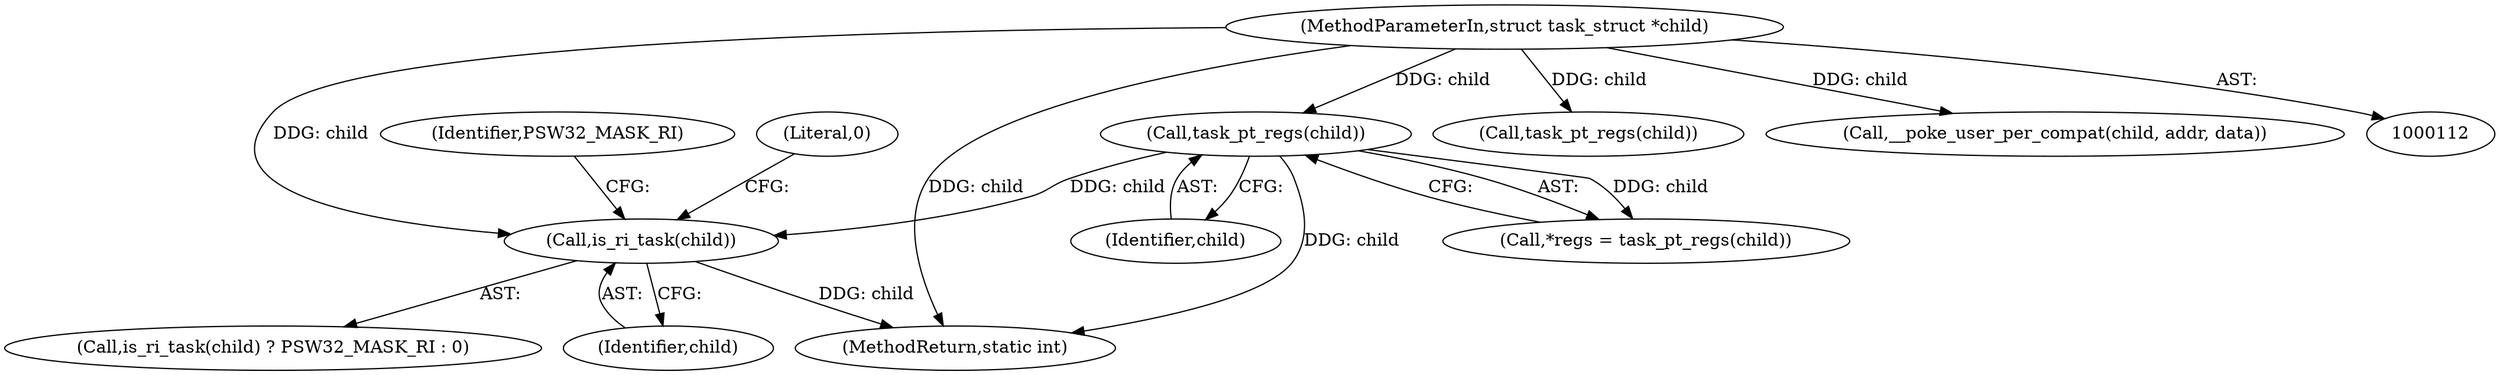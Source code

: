 digraph "0_linux_dab6cf55f81a6e16b8147aed9a843e1691dcd318_0@pointer" {
"1000166" [label="(Call,is_ri_task(child))"];
"1000143" [label="(Call,task_pt_regs(child))"];
"1000113" [label="(MethodParameterIn,struct task_struct *child)"];
"1000168" [label="(Identifier,PSW32_MASK_RI)"];
"1000169" [label="(Literal,0)"];
"1000141" [label="(Call,*regs = task_pt_regs(child))"];
"1000343" [label="(Call,task_pt_regs(child))"];
"1000113" [label="(MethodParameterIn,struct task_struct *child)"];
"1000144" [label="(Identifier,child)"];
"1000143" [label="(Call,task_pt_regs(child))"];
"1000166" [label="(Call,is_ri_task(child))"];
"1000449" [label="(Call,__poke_user_per_compat(child, addr, data))"];
"1000167" [label="(Identifier,child)"];
"1000165" [label="(Call,is_ri_task(child) ? PSW32_MASK_RI : 0)"];
"1000455" [label="(MethodReturn,static int)"];
"1000166" -> "1000165"  [label="AST: "];
"1000166" -> "1000167"  [label="CFG: "];
"1000167" -> "1000166"  [label="AST: "];
"1000168" -> "1000166"  [label="CFG: "];
"1000169" -> "1000166"  [label="CFG: "];
"1000166" -> "1000455"  [label="DDG: child"];
"1000143" -> "1000166"  [label="DDG: child"];
"1000113" -> "1000166"  [label="DDG: child"];
"1000143" -> "1000141"  [label="AST: "];
"1000143" -> "1000144"  [label="CFG: "];
"1000144" -> "1000143"  [label="AST: "];
"1000141" -> "1000143"  [label="CFG: "];
"1000143" -> "1000455"  [label="DDG: child"];
"1000143" -> "1000141"  [label="DDG: child"];
"1000113" -> "1000143"  [label="DDG: child"];
"1000113" -> "1000112"  [label="AST: "];
"1000113" -> "1000455"  [label="DDG: child"];
"1000113" -> "1000343"  [label="DDG: child"];
"1000113" -> "1000449"  [label="DDG: child"];
}
